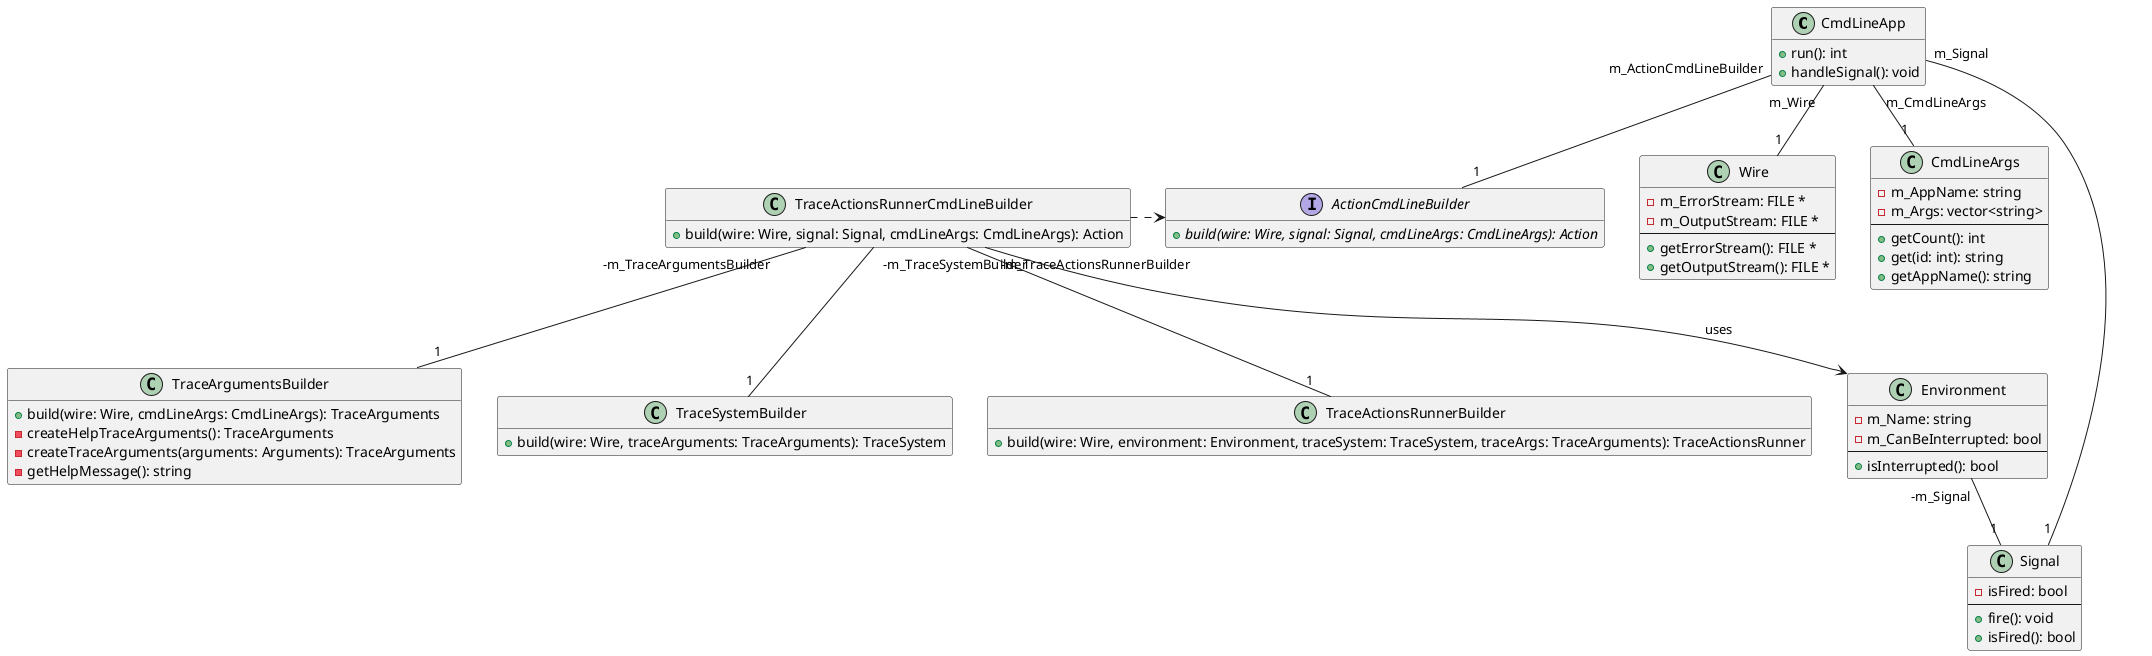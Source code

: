 @startuml

class CmdLineApp {
  + run(): int
  + handleSignal(): void
}
hide CmdLineApp fields

CmdLineApp "m_Wire" -- "1" Wire
CmdLineApp "m_CmdLineArgs" -- "1" CmdLineArgs
CmdLineApp "m_ActionCmdLineBuilder" -- "1" ActionCmdLineBuilder
CmdLineApp "m_Signal" -- "1" Signal

class Wire {
  - m_ErrorStream: FILE *
  - m_OutputStream: FILE *
  --
  + getErrorStream(): FILE *
  + getOutputStream(): FILE *
}
hide Wire methods

class Signal {
  - isFired: bool
  --
  + fire(): void
  + isFired(): bool
}

class CmdLineArgs {
  - m_AppName: string
  - m_Args: vector<string>
  --
  + getCount(): int
  + get(id: int): string
  + getAppName(): string  
}

interface ActionCmdLineBuilder {
  + {abstract} build(wire: Wire, signal: Signal, cmdLineArgs: CmdLineArgs): Action
}
hide ActionCmdLineBuilder fields

class TraceActionsRunnerCmdLineBuilder {
  + build(wire: Wire, signal: Signal, cmdLineArgs: CmdLineArgs): Action 
}
hide TraceActionsRunnerCmdLineBuilder fields

TraceActionsRunnerCmdLineBuilder .> ActionCmdLineBuilder
TraceActionsRunnerCmdLineBuilder "-m_TraceArgumentsBuilder" -- "1" TraceArgumentsBuilder
TraceActionsRunnerCmdLineBuilder "-m_TraceSystemBuilder" -- "1" TraceSystemBuilder
TraceActionsRunnerCmdLineBuilder "-m_TraceActionsRunnerBuilder" -- "1" TraceActionsRunnerBuilder
TraceActionsRunnerCmdLineBuilder --> Environment: uses

class TraceArgumentsBuilder {
  + build(wire: Wire, cmdLineArgs: CmdLineArgs): TraceArguments
  - createHelpTraceArguments(): TraceArguments
  - createTraceArguments(arguments: Arguments): TraceArguments
  - getHelpMessage(): string
}
hide TraceArgumentsBuilder fields

class TraceSystemBuilder {
  + build(wire: Wire, traceArguments: TraceArguments): TraceSystem
}
hide TraceSystemBuilder fields

class TraceActionsRunnerBuilder {
  + build(wire: Wire, environment: Environment, traceSystem: TraceSystem, traceArgs: TraceArguments): TraceActionsRunner
}
hide TraceActionsRunnerBuilder fields

class Environment {
  - m_Name: string
  - m_CanBeInterrupted: bool
  --
  + isInterrupted(): bool
}

Environment "-m_Signal" -- "1" Signal


@enduml